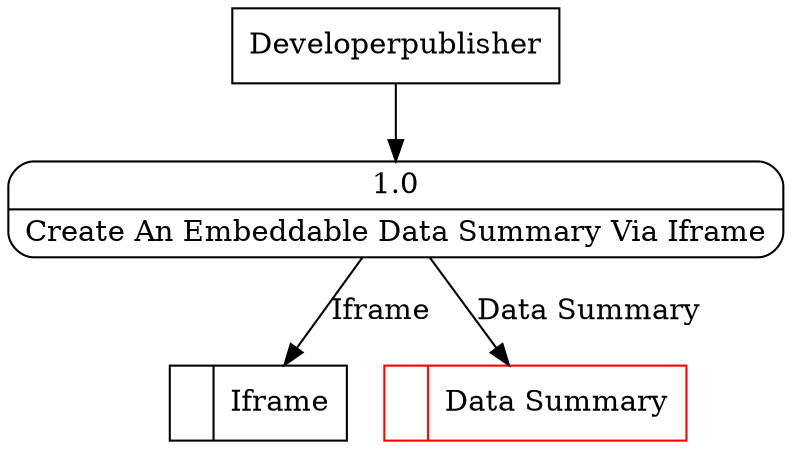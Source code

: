 digraph dfd2{ 
node[shape=record]
200 [label="<f0>  |<f1> Iframe " ];
201 [label="<f0>  |<f1> Data Summary " color=red];
202 [label="Developerpublisher" shape=box];
203 [label="{<f0> 1.0|<f1> Create An Embeddable Data Summary Via Iframe }" shape=Mrecord];
202 -> 203
203 -> 201 [label="Data Summary"]
203 -> 200 [label="Iframe"]
}